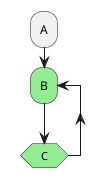 {
  "sha1": "59p324r23rmiswjo95j2e6lq0qtray0",
  "insertion": {
    "when": "2024-05-30T20:48:20.694Z",
    "url": "https://forum.plantuml.net/10676/repeat-plus-colour?show=10746#c10746",
    "user": "plantuml@gmail.com"
  }
}
@startuml
skinparam activity {
  BackgroundColor<<MyGreen>> LightGreen
}
:A;
<<MyGreen>>repeat:B;
repeat while (C) 
@enduml
